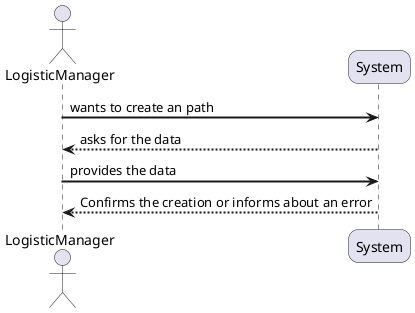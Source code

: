@startuml N1_VP

skinparam sequenceArrowThickness 2
skinparam roundcorner 20


actor LogisticManager
participant System

LogisticManager -> System : wants to create an path
System --> LogisticManager : asks for the data
LogisticManager -> System : provides the data
System --> LogisticManager : Confirms the creation or informs about an error


@enduml